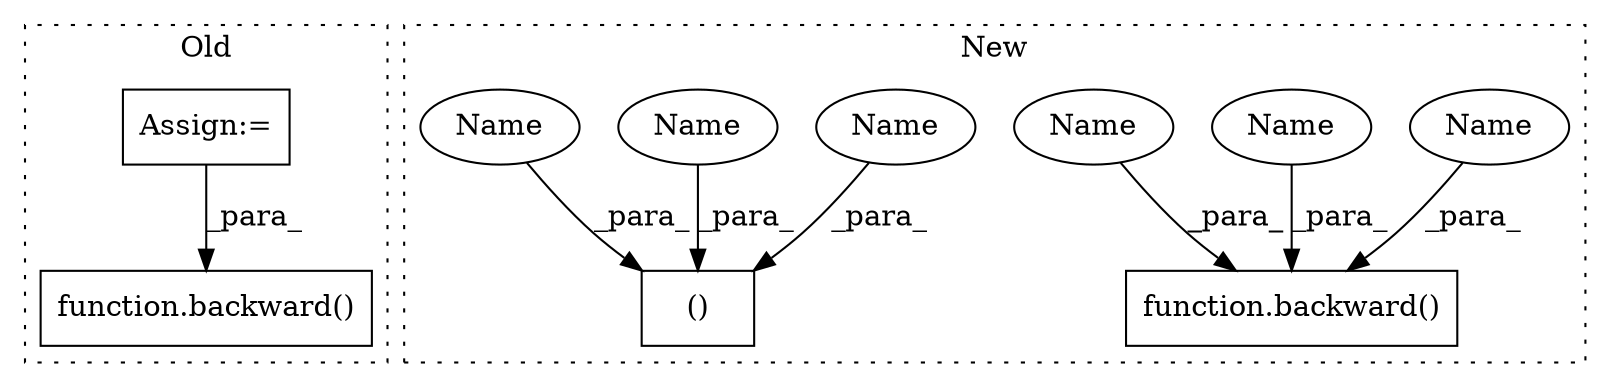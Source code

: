 digraph G {
subgraph cluster0 {
1 [label="function.backward()" a="75" s="3672,3805" l="9,1" shape="box"];
3 [label="Assign:=" a="68" s="3246" l="3" shape="box"];
label = "Old";
style="dotted";
}
subgraph cluster1 {
2 [label="function.backward()" a="75" s="4173,4479" l="22,10" shape="box"];
4 [label="()" a="54" s="3713" l="156" shape="box"];
5 [label="Name" a="87" s="4318" l="5" shape="ellipse"];
6 [label="Name" a="87" s="3708" l="5" shape="ellipse"];
7 [label="Name" a="87" s="4357" l="22" shape="ellipse"];
8 [label="Name" a="87" s="3747" l="22" shape="ellipse"];
9 [label="Name" a="87" s="3851" l="18" shape="ellipse"];
10 [label="Name" a="87" s="4461" l="18" shape="ellipse"];
label = "New";
style="dotted";
}
3 -> 1 [label="_para_"];
5 -> 2 [label="_para_"];
6 -> 4 [label="_para_"];
7 -> 2 [label="_para_"];
8 -> 4 [label="_para_"];
9 -> 4 [label="_para_"];
10 -> 2 [label="_para_"];
}